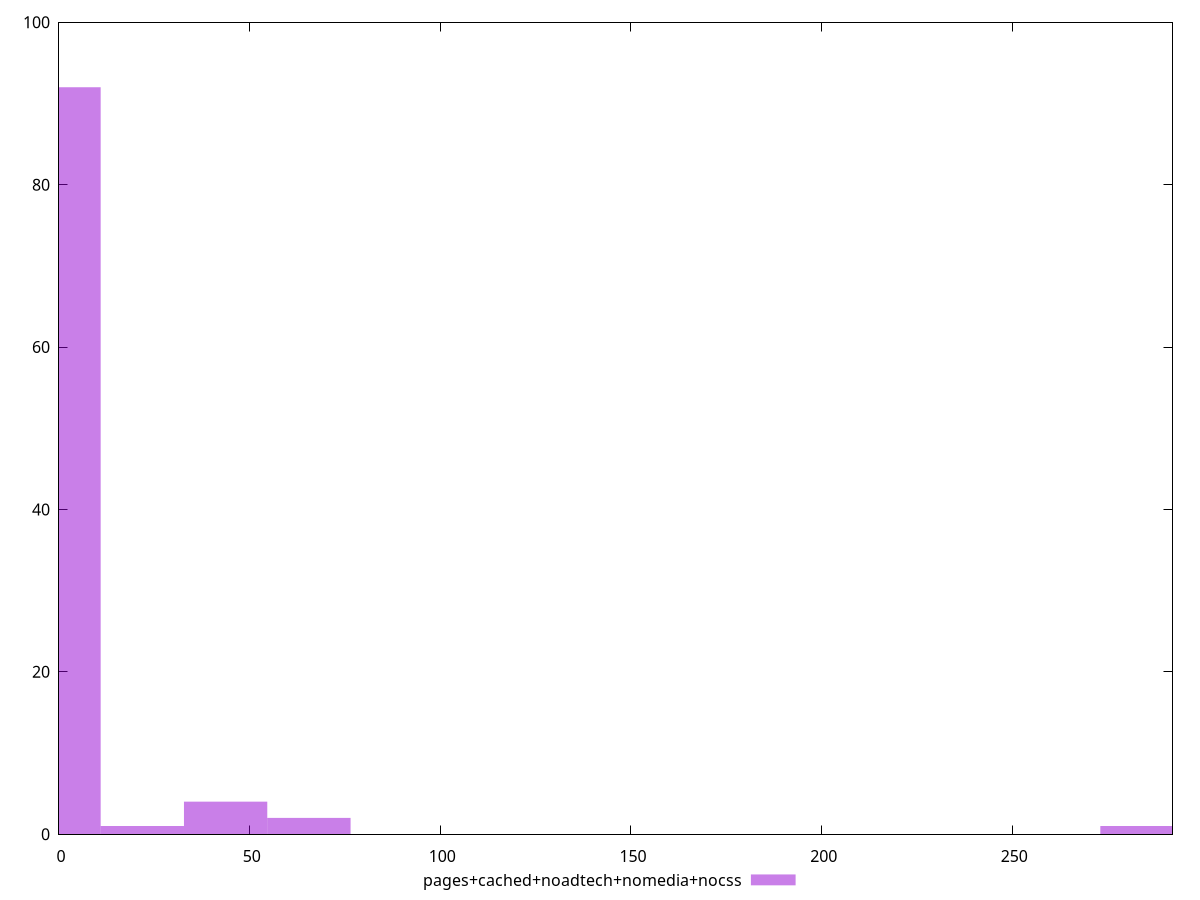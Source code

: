 reset

$pagesCachedNoadtechNomediaNocss <<EOF
65.53794811386186 2
0 92
21.845982704620617 1
283.99777516006804 1
43.691965409241234 4
EOF

set key outside below
set boxwidth 21.845982704620617
set xrange [0:292]
set yrange [0:100]
set trange [0:100]
set style fill transparent solid 0.5 noborder
set terminal svg size 640, 490 enhanced background rgb 'white'
set output "report_00013_2021-02-09T12-04-24.940Z/render-blocking-resources/comparison/histogram/4_vs_5.svg"

plot $pagesCachedNoadtechNomediaNocss title "pages+cached+noadtech+nomedia+nocss" with boxes

reset
